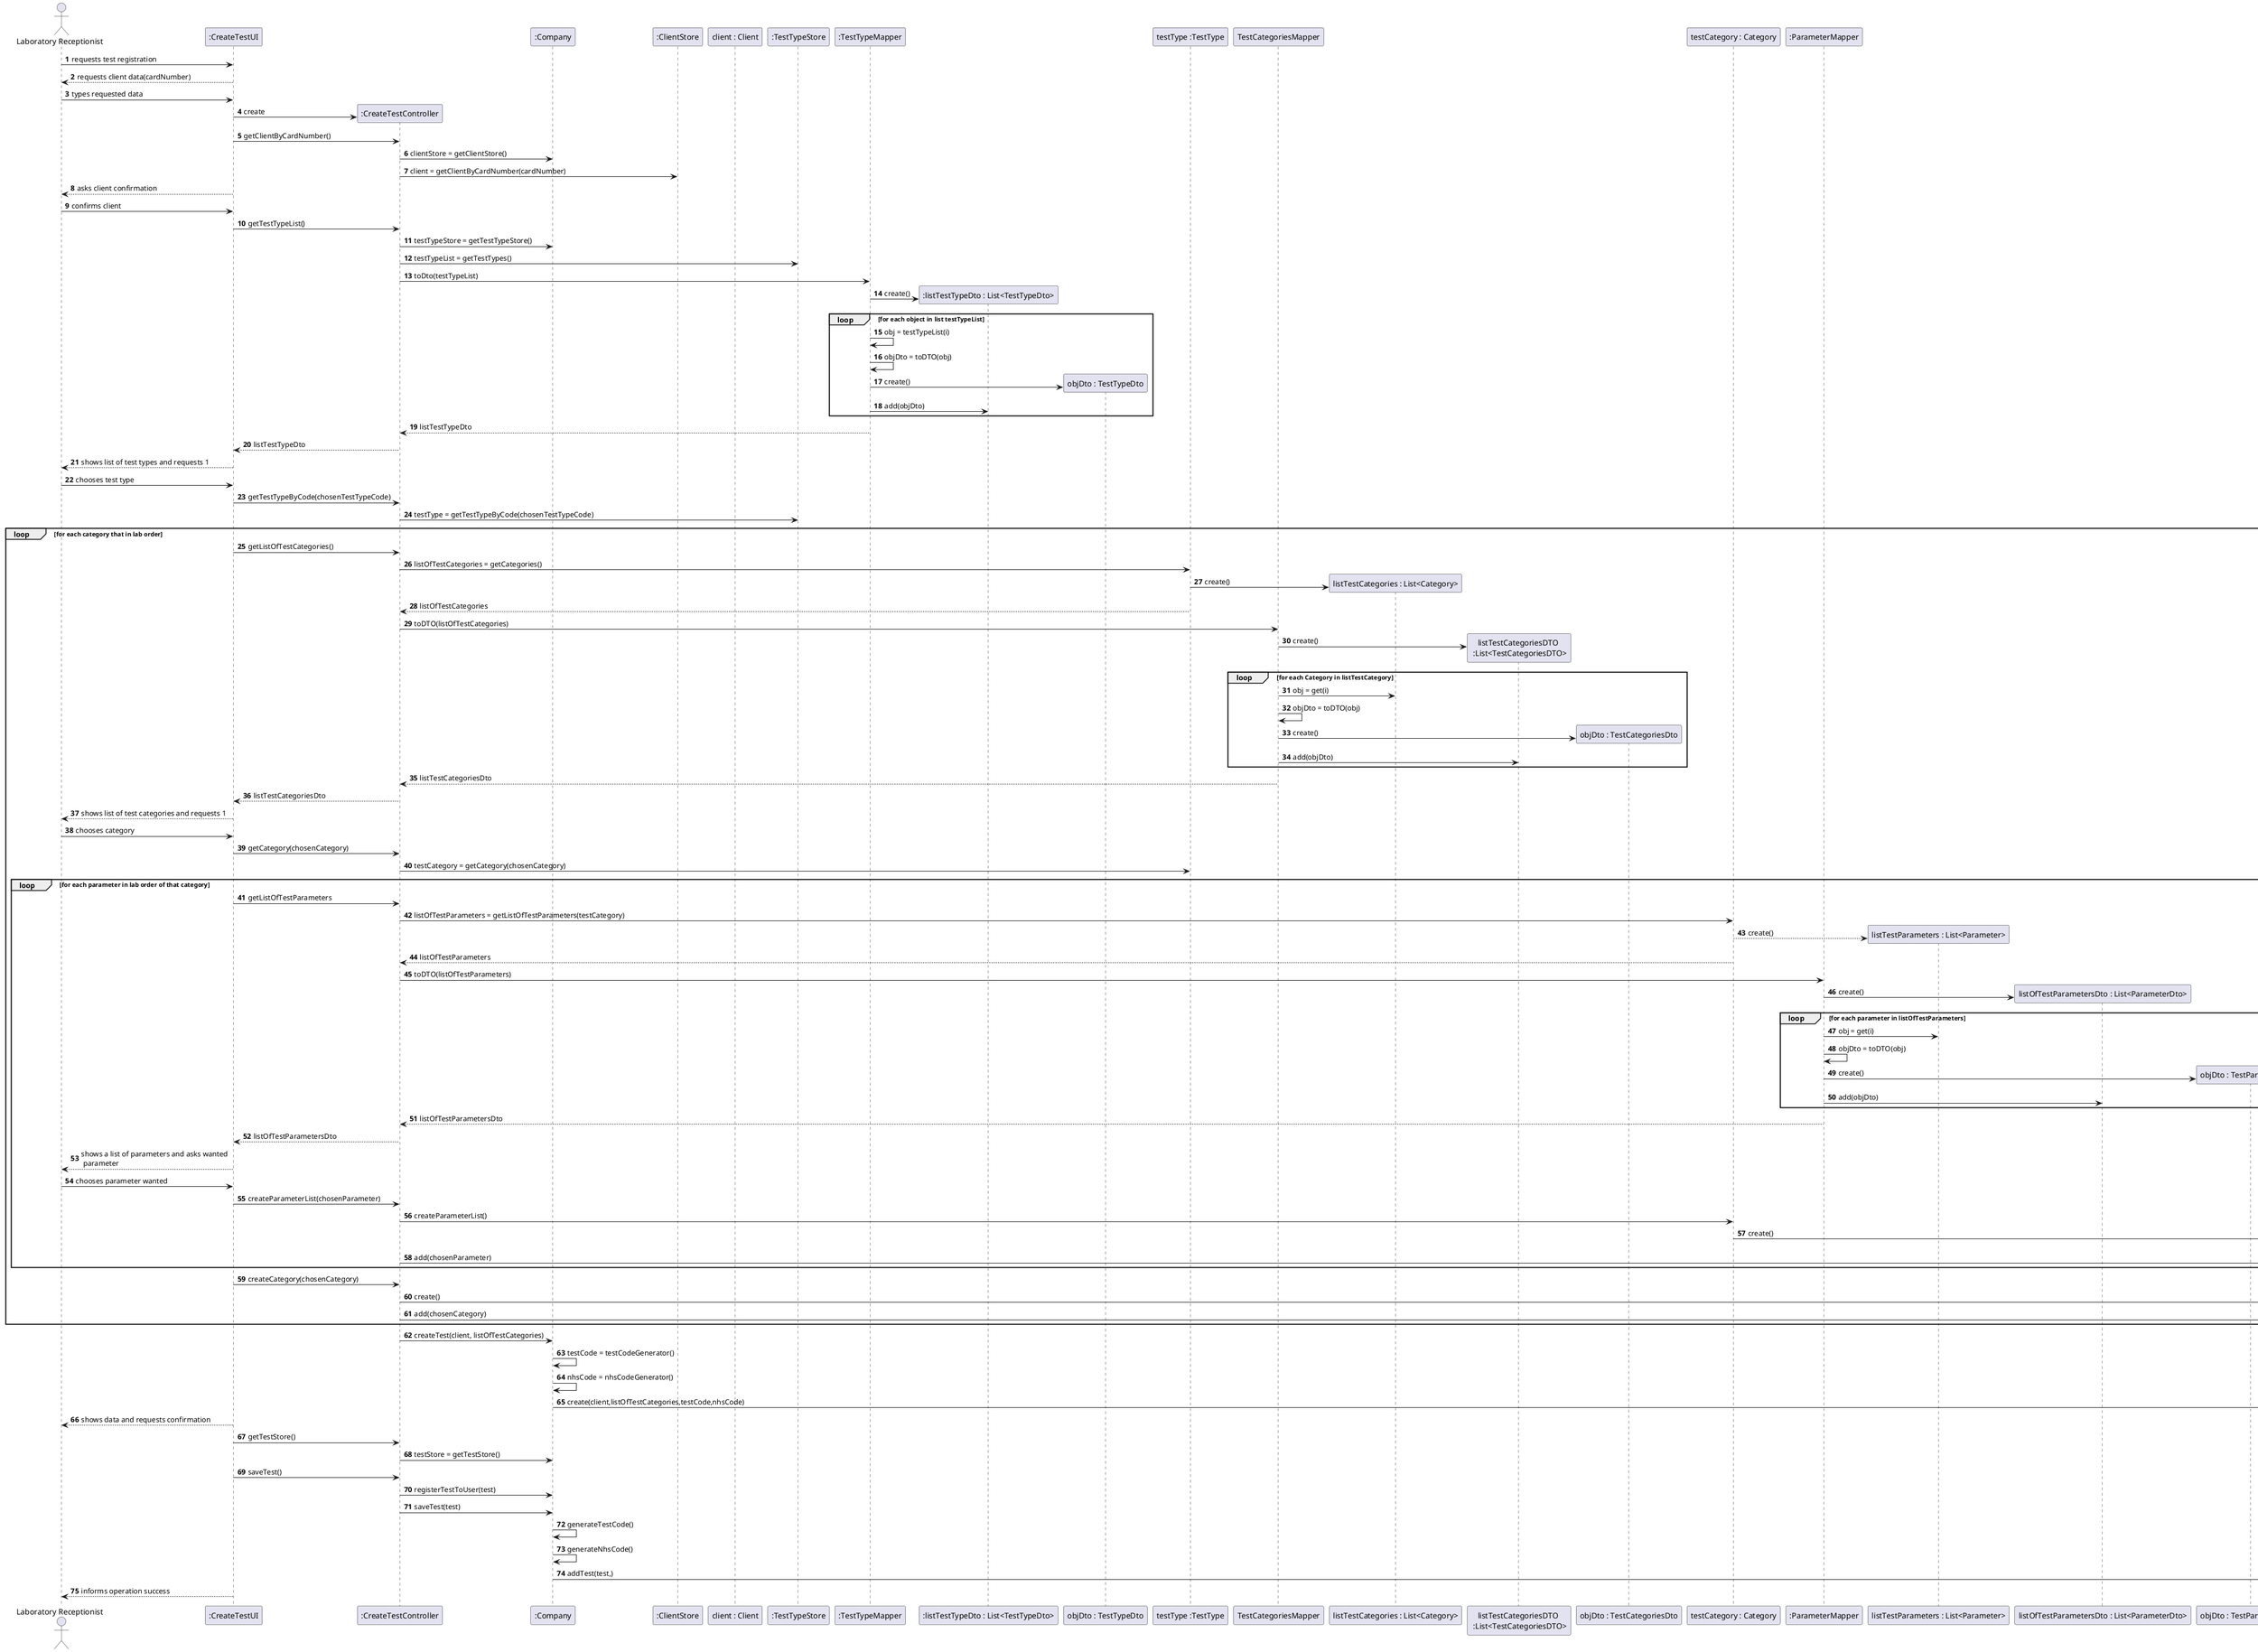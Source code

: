 @startuml
autonumber
actor "Laboratory Receptionist" as LR
participant ":CreateTestUI" as ui
participant ":CreateTestController" as ctrl
participant ":Company" as cm
participant ":ClientStore" as ct
participant "client : Client" as client
participant ":TestTypeStore" as tts
participant ":TestTypeMapper" as ttMapper
participant ":listTestTypeDto : List<TestTypeDto>" as ttDto
participant "objDto : TestTypeDto" as TTobjDto
participant "testType :TestType" as tt
participant "TestCategoriesMapper" as tcm
participant "listTestCategories : List<Category>" as ltc
participant "listTestCategoriesDTO \n :List<TestCategoriesDTO>" as ltcDto
participant "objDto : TestCategoriesDto" as tcdto
participant "testCategory : Category" as cat
participant ":ParameterMapper" as parM
participant "listTestParameters : List<Parameter>" as listPar
participant "listOfTestParametersDto : List<ParameterDto>" as listParDto
participant "objDto : TestParametersDto" as parDto
participant "listParametersOfCategory : List<Parameter>" as listPar2
participant "listCategoriesOfTest : List<Category>" as listCategories
participant ":ClientTest" as clientTest



LR -> ui : requests test registration
ui --> LR : requests client data(cardNumber)
LR -> ui : types requested data
create ctrl
ui -> ctrl : create
ui -> ctrl : getClientByCardNumber()
ctrl -> cm : clientStore = getClientStore()
ctrl -> ct : client = getClientByCardNumber(cardNumber)
ui --> LR : asks client confirmation
LR -> ui: confirms client
ui -> ctrl : getTestTypeList()
ctrl -> cm : testTypeStore = getTestTypeStore()
ctrl -> tts : testTypeList = getTestTypes()
ctrl -> ttMapper : toDto(testTypeList)
create ttDto
ttMapper -> ttDto : create()
loop for each object in list testTypeList
ttMapper -> ttMapper : obj = testTypeList(i)
ttMapper -> ttMapper : objDto = toDTO(obj)
create TTobjDto
ttMapper -> TTobjDto : create()
ttMapper -> ttDto : add(objDto)
end loop
ttMapper --> ctrl : listTestTypeDto
ctrl --> ui : listTestTypeDto
ui --> LR : shows list of test types and requests 1
LR -> ui : chooses test type
ui -> ctrl : getTestTypeByCode(chosenTestTypeCode)
ctrl -> tts : testType = getTestTypeByCode(chosenTestTypeCode)
loop for each category that in lab order
ui -> ctrl : getListOfTestCategories()
ctrl -> tt : listOfTestCategories = getCategories()
create ltc
tt -> ltc : create()
tt --> ctrl : listOfTestCategories
ctrl -> tcm : toDTO(listOfTestCategories)
create ltcDto
tcm -> ltcDto : create()
loop for each Category in listTestCategory
tcm ->  ltc :  obj = get(i)
tcm -> tcm : objDto = toDTO(obj)
create tcdto
tcm -> tcdto : create()
tcm -> ltcDto : add(objDto)
end loop
tcm --> ctrl : listTestCategoriesDto
ctrl --> ui : listTestCategoriesDto
ui --> LR : shows list of test categories and requests 1
LR -> ui : chooses category
ui-> ctrl : getCategory(chosenCategory)
ctrl -> tt : testCategory = getCategory(chosenCategory)
loop for each parameter in lab order of that category
ui-> ctrl : getListOfTestParameters
ctrl -> cat : listOfTestParameters = getListOfTestParameters(testCategory)
create listPar
cat --> listPar : create()
cat --> ctrl : listOfTestParameters
ctrl -> parM : toDTO(listOfTestParameters)
create listParDto
parM -> listParDto : create()
loop for each parameter in listOfTestParameters
parM -> listPar : obj = get(i)
parM -> parM : objDto = toDTO(obj)
create parDto
parM -> parDto : create()
parM -> listParDto : add(objDto)
end loop
parM --> ctrl : listOfTestParametersDto
ctrl --> ui : listOfTestParametersDto
ui --> LR : shows a list of parameters and asks wanted \n parameter
LR -> ui : chooses parameter wanted
ui -> ctrl : createParameterList(chosenParameter)
ctrl -> cat : createParameterList()
create listPar2
cat-> listPar2 :create()
ctrl -> listPar2 : add(chosenParameter)
end loop
ui -> ctrl : createCategory(chosenCategory)
ctrl -> listCategories : create()
ctrl -> listCategories : add(chosenCategory)
end loop
ctrl -> cm : createTest(client, listOfTestCategories)
cm -> cm : testCode = testCodeGenerator()
cm -> cm : nhsCode = nhsCodeGenerator()
cm -> "testStore :TestStore" : create(client,listOfTestCategories,testCode,nhsCode)
ui --> LR : shows data and requests confirmation
ui -> ctrl : getTestStore()
ctrl -> cm : testStore = getTestStore()
ui -> ctrl : saveTest()
ctrl -> cm : registerTestToUser(test)
ctrl -> cm : saveTest(test)
cm -> cm : generateTestCode()
cm -> cm : generateNhsCode()
cm -> "testStore :TestStore" : addTest(test,)
ui --> LR : informs operation success




@enduml